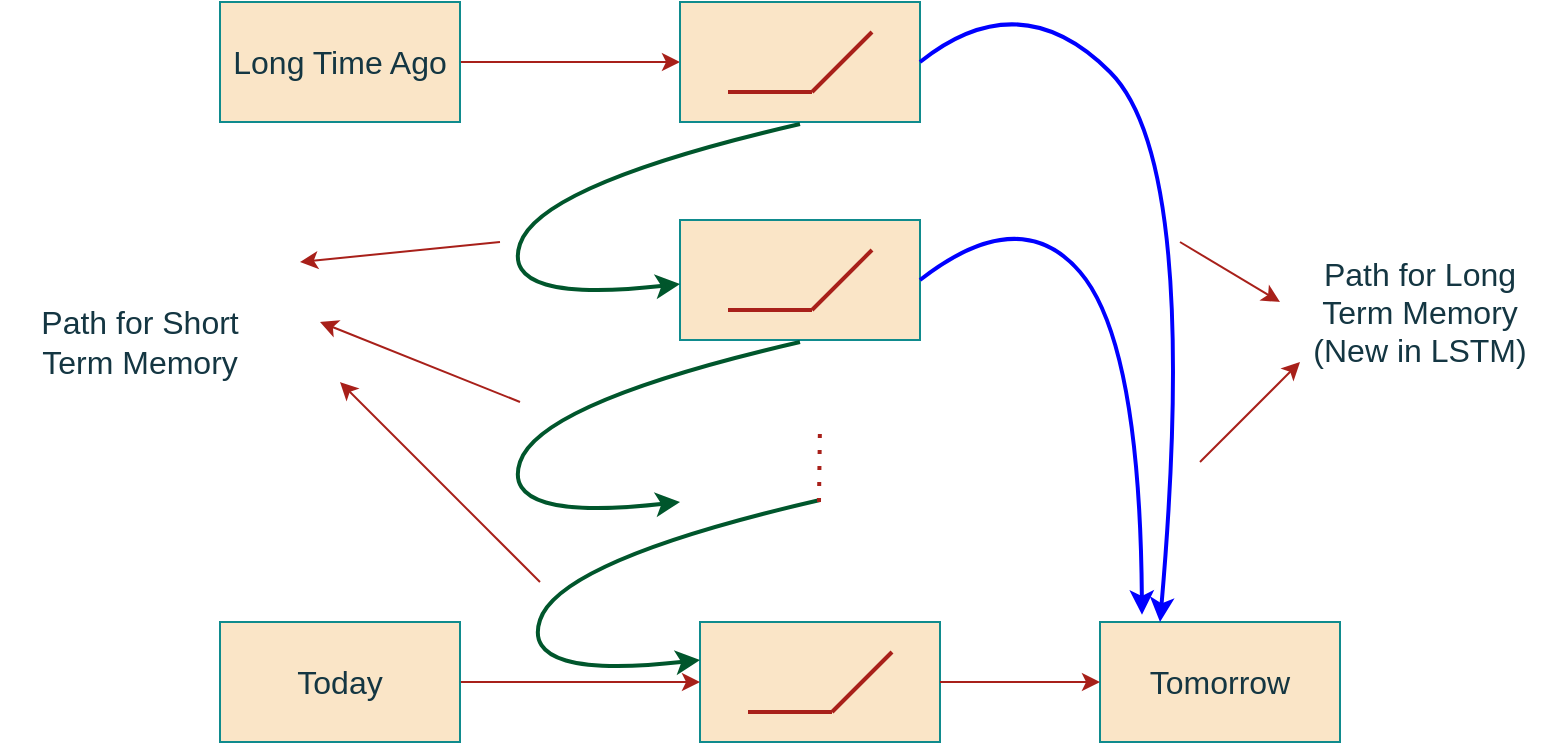 <mxfile version="26.1.3">
  <diagram name="Page-1" id="lRIsdWDsS49c_M3bNFeX">
    <mxGraphModel dx="903" dy="550" grid="1" gridSize="10" guides="1" tooltips="1" connect="1" arrows="1" fold="1" page="1" pageScale="1" pageWidth="850" pageHeight="1100" math="0" shadow="0">
      <root>
        <mxCell id="0" />
        <mxCell id="1" parent="0" />
        <mxCell id="_ZHjKuwMhrs1mYqgZ1Fp-31" value="" style="edgeStyle=orthogonalEdgeStyle;rounded=0;orthogonalLoop=1;jettySize=auto;html=1;fontSize=16;labelBackgroundColor=none;strokeColor=#A8201A;fontColor=default;" edge="1" parent="1" source="_ZHjKuwMhrs1mYqgZ1Fp-1" target="_ZHjKuwMhrs1mYqgZ1Fp-2">
          <mxGeometry relative="1" as="geometry" />
        </mxCell>
        <mxCell id="_ZHjKuwMhrs1mYqgZ1Fp-1" value="Long Time Ago" style="rounded=0;whiteSpace=wrap;html=1;fontSize=16;labelBackgroundColor=none;fillColor=#FAE5C7;strokeColor=#0F8B8D;fontColor=#143642;" vertex="1" parent="1">
          <mxGeometry x="170" y="90" width="120" height="60" as="geometry" />
        </mxCell>
        <mxCell id="_ZHjKuwMhrs1mYqgZ1Fp-12" value="" style="group;fontSize=16;labelBackgroundColor=none;fontColor=#143642;" vertex="1" connectable="0" parent="1">
          <mxGeometry x="400" y="90" width="120" height="60" as="geometry" />
        </mxCell>
        <mxCell id="_ZHjKuwMhrs1mYqgZ1Fp-2" value="" style="rounded=0;whiteSpace=wrap;html=1;fontSize=16;labelBackgroundColor=none;fillColor=#FAE5C7;strokeColor=#0F8B8D;fontColor=#143642;" vertex="1" parent="_ZHjKuwMhrs1mYqgZ1Fp-12">
          <mxGeometry width="120" height="60" as="geometry" />
        </mxCell>
        <mxCell id="_ZHjKuwMhrs1mYqgZ1Fp-11" value="" style="group;fontSize=16;labelBackgroundColor=none;fontColor=#143642;" vertex="1" connectable="0" parent="_ZHjKuwMhrs1mYqgZ1Fp-12">
          <mxGeometry x="24" y="15" width="72" height="30" as="geometry" />
        </mxCell>
        <mxCell id="_ZHjKuwMhrs1mYqgZ1Fp-4" value="" style="endArrow=none;html=1;rounded=0;strokeWidth=2;fontSize=16;labelBackgroundColor=none;strokeColor=#A8201A;fontColor=default;" edge="1" parent="_ZHjKuwMhrs1mYqgZ1Fp-11">
          <mxGeometry width="50" height="50" relative="1" as="geometry">
            <mxPoint y="30" as="sourcePoint" />
            <mxPoint x="42" y="30" as="targetPoint" />
          </mxGeometry>
        </mxCell>
        <mxCell id="_ZHjKuwMhrs1mYqgZ1Fp-5" value="" style="endArrow=none;html=1;rounded=0;strokeWidth=2;fontSize=16;labelBackgroundColor=none;strokeColor=#A8201A;fontColor=default;" edge="1" parent="_ZHjKuwMhrs1mYqgZ1Fp-11">
          <mxGeometry width="50" height="50" relative="1" as="geometry">
            <mxPoint x="42" y="30" as="sourcePoint" />
            <mxPoint x="72" as="targetPoint" />
          </mxGeometry>
        </mxCell>
        <mxCell id="_ZHjKuwMhrs1mYqgZ1Fp-13" value="" style="group;fontSize=16;labelBackgroundColor=none;fontColor=#143642;" vertex="1" connectable="0" parent="1">
          <mxGeometry x="400" y="199" width="120" height="60" as="geometry" />
        </mxCell>
        <mxCell id="_ZHjKuwMhrs1mYqgZ1Fp-14" value="" style="rounded=0;whiteSpace=wrap;html=1;fontSize=16;labelBackgroundColor=none;fillColor=#FAE5C7;strokeColor=#0F8B8D;fontColor=#143642;" vertex="1" parent="_ZHjKuwMhrs1mYqgZ1Fp-13">
          <mxGeometry width="120" height="60" as="geometry" />
        </mxCell>
        <mxCell id="_ZHjKuwMhrs1mYqgZ1Fp-15" value="" style="group;fontSize=16;labelBackgroundColor=none;fontColor=#143642;" vertex="1" connectable="0" parent="_ZHjKuwMhrs1mYqgZ1Fp-13">
          <mxGeometry x="24" y="15" width="72" height="30" as="geometry" />
        </mxCell>
        <mxCell id="_ZHjKuwMhrs1mYqgZ1Fp-16" value="" style="endArrow=none;html=1;rounded=0;strokeWidth=2;fontSize=16;labelBackgroundColor=none;strokeColor=#A8201A;fontColor=default;" edge="1" parent="_ZHjKuwMhrs1mYqgZ1Fp-15">
          <mxGeometry width="50" height="50" relative="1" as="geometry">
            <mxPoint y="30" as="sourcePoint" />
            <mxPoint x="42" y="30" as="targetPoint" />
          </mxGeometry>
        </mxCell>
        <mxCell id="_ZHjKuwMhrs1mYqgZ1Fp-17" value="" style="endArrow=none;html=1;rounded=0;strokeWidth=2;fontSize=16;labelBackgroundColor=none;strokeColor=#A8201A;fontColor=default;" edge="1" parent="_ZHjKuwMhrs1mYqgZ1Fp-15">
          <mxGeometry width="50" height="50" relative="1" as="geometry">
            <mxPoint x="42" y="30" as="sourcePoint" />
            <mxPoint x="72" as="targetPoint" />
          </mxGeometry>
        </mxCell>
        <mxCell id="_ZHjKuwMhrs1mYqgZ1Fp-18" value="" style="group;fontSize=16;labelBackgroundColor=none;fontColor=#143642;" vertex="1" connectable="0" parent="1">
          <mxGeometry x="410" y="400" width="120" height="60" as="geometry" />
        </mxCell>
        <mxCell id="_ZHjKuwMhrs1mYqgZ1Fp-19" value="" style="rounded=0;whiteSpace=wrap;html=1;fontSize=16;labelBackgroundColor=none;fillColor=#FAE5C7;strokeColor=#0F8B8D;fontColor=#143642;" vertex="1" parent="_ZHjKuwMhrs1mYqgZ1Fp-18">
          <mxGeometry width="120" height="60" as="geometry" />
        </mxCell>
        <mxCell id="_ZHjKuwMhrs1mYqgZ1Fp-20" value="" style="group;fontSize=16;labelBackgroundColor=none;fontColor=#143642;" vertex="1" connectable="0" parent="_ZHjKuwMhrs1mYqgZ1Fp-18">
          <mxGeometry x="24" y="15" width="72" height="30" as="geometry" />
        </mxCell>
        <mxCell id="_ZHjKuwMhrs1mYqgZ1Fp-21" value="" style="endArrow=none;html=1;rounded=0;strokeWidth=2;fontSize=16;labelBackgroundColor=none;strokeColor=#A8201A;fontColor=default;" edge="1" parent="_ZHjKuwMhrs1mYqgZ1Fp-20">
          <mxGeometry width="50" height="50" relative="1" as="geometry">
            <mxPoint y="30" as="sourcePoint" />
            <mxPoint x="42" y="30" as="targetPoint" />
          </mxGeometry>
        </mxCell>
        <mxCell id="_ZHjKuwMhrs1mYqgZ1Fp-22" value="" style="endArrow=none;html=1;rounded=0;strokeWidth=2;fontSize=16;labelBackgroundColor=none;strokeColor=#A8201A;fontColor=default;" edge="1" parent="_ZHjKuwMhrs1mYqgZ1Fp-20">
          <mxGeometry width="50" height="50" relative="1" as="geometry">
            <mxPoint x="42" y="30" as="sourcePoint" />
            <mxPoint x="72" as="targetPoint" />
          </mxGeometry>
        </mxCell>
        <mxCell id="_ZHjKuwMhrs1mYqgZ1Fp-23" value="" style="curved=1;endArrow=classic;html=1;rounded=0;entryX=0;entryY=0.5;entryDx=0;entryDy=0;strokeColor=#00562C;strokeWidth=2;fontSize=16;labelBackgroundColor=none;fontColor=default;" edge="1" parent="1">
          <mxGeometry width="50" height="50" relative="1" as="geometry">
            <mxPoint x="460" y="151" as="sourcePoint" />
            <mxPoint x="400" y="231" as="targetPoint" />
            <Array as="points">
              <mxPoint x="330" y="181" />
              <mxPoint x="310" y="241" />
            </Array>
          </mxGeometry>
        </mxCell>
        <mxCell id="_ZHjKuwMhrs1mYqgZ1Fp-24" value="" style="curved=1;endArrow=classic;html=1;rounded=0;entryX=0;entryY=0.5;entryDx=0;entryDy=0;strokeColor=#00562C;strokeWidth=2;fontSize=16;labelBackgroundColor=none;fontColor=default;" edge="1" parent="1">
          <mxGeometry width="50" height="50" relative="1" as="geometry">
            <mxPoint x="460" y="260" as="sourcePoint" />
            <mxPoint x="400" y="340" as="targetPoint" />
            <Array as="points">
              <mxPoint x="330" y="290" />
              <mxPoint x="310" y="350" />
            </Array>
          </mxGeometry>
        </mxCell>
        <mxCell id="_ZHjKuwMhrs1mYqgZ1Fp-25" value="" style="curved=1;endArrow=classic;html=1;rounded=0;entryX=0;entryY=0.5;entryDx=0;entryDy=0;strokeColor=#00562C;strokeWidth=2;fontSize=16;labelBackgroundColor=none;fontColor=default;" edge="1" parent="1">
          <mxGeometry width="50" height="50" relative="1" as="geometry">
            <mxPoint x="470" y="339" as="sourcePoint" />
            <mxPoint x="410" y="419" as="targetPoint" />
            <Array as="points">
              <mxPoint x="340" y="369" />
              <mxPoint x="320" y="429" />
            </Array>
          </mxGeometry>
        </mxCell>
        <mxCell id="_ZHjKuwMhrs1mYqgZ1Fp-28" value="" style="endArrow=none;dashed=1;html=1;dashPattern=1 3;strokeWidth=2;rounded=0;fontSize=16;labelBackgroundColor=none;strokeColor=#A8201A;fontColor=default;" edge="1" parent="1">
          <mxGeometry width="50" height="50" relative="1" as="geometry">
            <mxPoint x="469.5" y="340" as="sourcePoint" />
            <mxPoint x="470" y="300" as="targetPoint" />
          </mxGeometry>
        </mxCell>
        <mxCell id="_ZHjKuwMhrs1mYqgZ1Fp-32" value="" style="edgeStyle=orthogonalEdgeStyle;rounded=0;orthogonalLoop=1;jettySize=auto;html=1;fontSize=16;labelBackgroundColor=none;strokeColor=#A8201A;fontColor=default;" edge="1" parent="1" source="_ZHjKuwMhrs1mYqgZ1Fp-29" target="_ZHjKuwMhrs1mYqgZ1Fp-19">
          <mxGeometry relative="1" as="geometry" />
        </mxCell>
        <mxCell id="_ZHjKuwMhrs1mYqgZ1Fp-29" value="Today" style="rounded=0;whiteSpace=wrap;html=1;fontSize=16;labelBackgroundColor=none;fillColor=#FAE5C7;strokeColor=#0F8B8D;fontColor=#143642;" vertex="1" parent="1">
          <mxGeometry x="170" y="400" width="120" height="60" as="geometry" />
        </mxCell>
        <mxCell id="_ZHjKuwMhrs1mYqgZ1Fp-33" value="Tomorrow" style="rounded=0;whiteSpace=wrap;html=1;fontSize=16;labelBackgroundColor=none;fillColor=#FAE5C7;strokeColor=#0F8B8D;fontColor=#143642;" vertex="1" parent="1">
          <mxGeometry x="610" y="400" width="120" height="60" as="geometry" />
        </mxCell>
        <mxCell id="_ZHjKuwMhrs1mYqgZ1Fp-34" value="" style="edgeStyle=orthogonalEdgeStyle;rounded=0;orthogonalLoop=1;jettySize=auto;html=1;fontSize=16;labelBackgroundColor=none;strokeColor=#A8201A;fontColor=default;" edge="1" parent="1" source="_ZHjKuwMhrs1mYqgZ1Fp-19" target="_ZHjKuwMhrs1mYqgZ1Fp-33">
          <mxGeometry relative="1" as="geometry" />
        </mxCell>
        <mxCell id="_ZHjKuwMhrs1mYqgZ1Fp-35" value="" style="curved=1;endArrow=classic;html=1;rounded=0;exitX=1;exitY=0.5;exitDx=0;exitDy=0;entryX=0.175;entryY=-0.06;entryDx=0;entryDy=0;entryPerimeter=0;strokeColor=#0000FF;strokeWidth=2;fontSize=16;labelBackgroundColor=none;fontColor=default;" edge="1" parent="1" source="_ZHjKuwMhrs1mYqgZ1Fp-14" target="_ZHjKuwMhrs1mYqgZ1Fp-33">
          <mxGeometry width="50" height="50" relative="1" as="geometry">
            <mxPoint x="630" y="190" as="sourcePoint" />
            <mxPoint x="680" y="140" as="targetPoint" />
            <Array as="points">
              <mxPoint x="570" y="190" />
              <mxPoint x="630" y="260" />
            </Array>
          </mxGeometry>
        </mxCell>
        <mxCell id="_ZHjKuwMhrs1mYqgZ1Fp-36" value="" style="curved=1;endArrow=classic;html=1;rounded=0;exitX=1;exitY=0.5;exitDx=0;exitDy=0;entryX=0.25;entryY=0;entryDx=0;entryDy=0;strokeColor=#0000FF;strokeWidth=2;fontSize=16;labelBackgroundColor=none;fontColor=default;" edge="1" parent="1" target="_ZHjKuwMhrs1mYqgZ1Fp-33">
          <mxGeometry width="50" height="50" relative="1" as="geometry">
            <mxPoint x="520" y="120" as="sourcePoint" />
            <mxPoint x="650" y="390" as="targetPoint" />
            <Array as="points">
              <mxPoint x="570" y="80" />
              <mxPoint x="660" y="170" />
            </Array>
          </mxGeometry>
        </mxCell>
        <mxCell id="_ZHjKuwMhrs1mYqgZ1Fp-40" value="" style="endArrow=classic;html=1;rounded=0;fontSize=16;labelBackgroundColor=none;strokeColor=#A8201A;fontColor=default;" edge="1" parent="1">
          <mxGeometry width="50" height="50" relative="1" as="geometry">
            <mxPoint x="310" y="210" as="sourcePoint" />
            <mxPoint x="210" y="220" as="targetPoint" />
          </mxGeometry>
        </mxCell>
        <mxCell id="_ZHjKuwMhrs1mYqgZ1Fp-41" value="" style="endArrow=classic;html=1;rounded=0;fontSize=16;labelBackgroundColor=none;strokeColor=#A8201A;fontColor=default;" edge="1" parent="1">
          <mxGeometry width="50" height="50" relative="1" as="geometry">
            <mxPoint x="320" y="290" as="sourcePoint" />
            <mxPoint x="220" y="250" as="targetPoint" />
          </mxGeometry>
        </mxCell>
        <mxCell id="_ZHjKuwMhrs1mYqgZ1Fp-42" value="" style="endArrow=classic;html=1;rounded=0;fontSize=16;labelBackgroundColor=none;strokeColor=#A8201A;fontColor=default;" edge="1" parent="1">
          <mxGeometry width="50" height="50" relative="1" as="geometry">
            <mxPoint x="330" y="380" as="sourcePoint" />
            <mxPoint x="230" y="280" as="targetPoint" />
          </mxGeometry>
        </mxCell>
        <mxCell id="_ZHjKuwMhrs1mYqgZ1Fp-43" value="Path for Short Term Memory" style="text;html=1;align=center;verticalAlign=middle;whiteSpace=wrap;rounded=0;fontSize=16;labelBackgroundColor=none;fontColor=#143642;" vertex="1" parent="1">
          <mxGeometry x="60" y="245" width="140" height="30" as="geometry" />
        </mxCell>
        <mxCell id="_ZHjKuwMhrs1mYqgZ1Fp-44" value="Path for Long Term Memory (New in LSTM)" style="text;html=1;align=center;verticalAlign=middle;whiteSpace=wrap;rounded=0;fontSize=16;labelBackgroundColor=none;fontColor=#143642;" vertex="1" parent="1">
          <mxGeometry x="710" y="230" width="120" height="30" as="geometry" />
        </mxCell>
        <mxCell id="_ZHjKuwMhrs1mYqgZ1Fp-45" value="" style="endArrow=classic;html=1;rounded=0;fontSize=16;labelBackgroundColor=none;strokeColor=#A8201A;fontColor=default;" edge="1" parent="1">
          <mxGeometry width="50" height="50" relative="1" as="geometry">
            <mxPoint x="650" y="210" as="sourcePoint" />
            <mxPoint x="700" y="240" as="targetPoint" />
          </mxGeometry>
        </mxCell>
        <mxCell id="_ZHjKuwMhrs1mYqgZ1Fp-46" value="" style="endArrow=classic;html=1;rounded=0;fontSize=16;labelBackgroundColor=none;strokeColor=#A8201A;fontColor=default;" edge="1" parent="1">
          <mxGeometry width="50" height="50" relative="1" as="geometry">
            <mxPoint x="660" y="320" as="sourcePoint" />
            <mxPoint x="710" y="270" as="targetPoint" />
          </mxGeometry>
        </mxCell>
      </root>
    </mxGraphModel>
  </diagram>
</mxfile>
